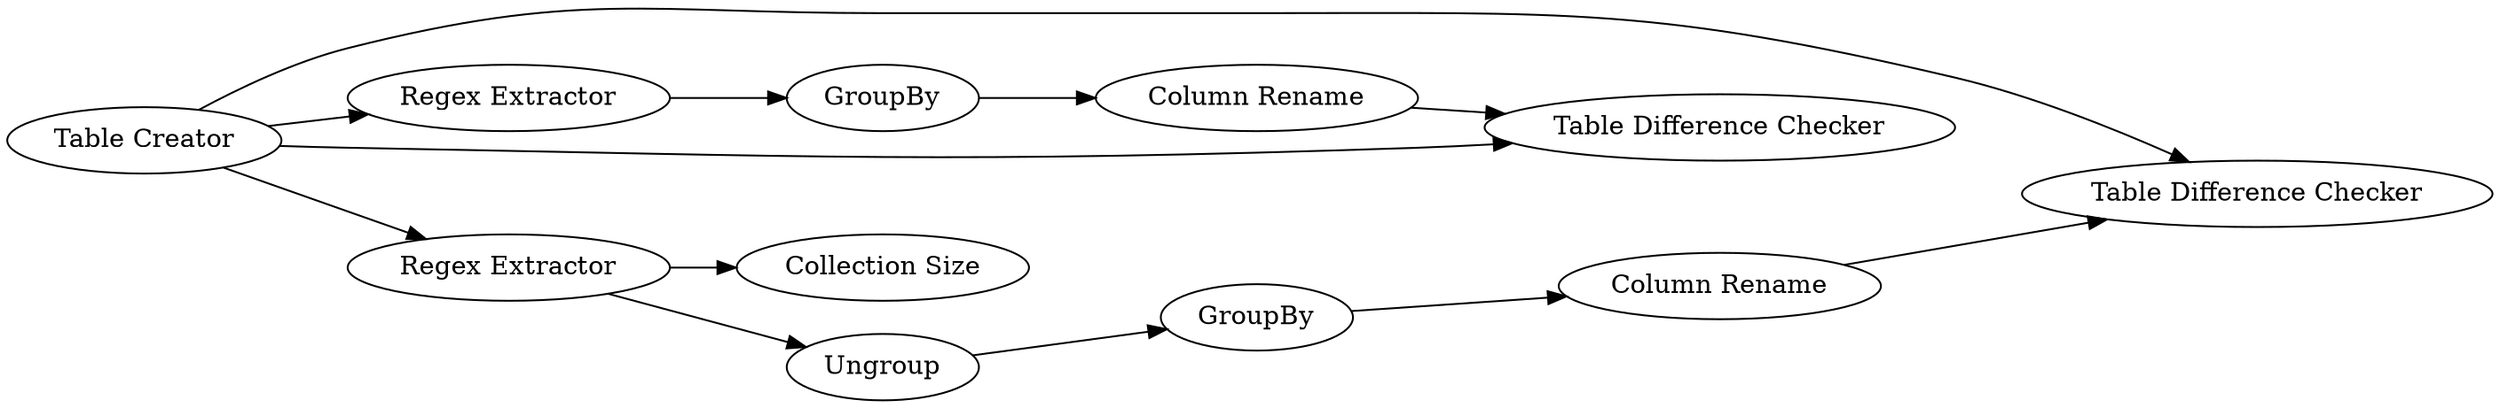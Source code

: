 digraph {
	"-149701901706469844_138" [label="Column Rename"]
	"-149701901706469844_135" [label="Table Difference Checker"]
	"-149701901706469844_130" [label="Regex Extractor"]
	"-149701901706469844_129" [label="Table Creator"]
	"-149701901706469844_137" [label=GroupBy]
	"-149701901706469844_134" [label=GroupBy]
	"-149701901706469844_132" [label="Regex Extractor"]
	"-149701901706469844_139" [label="Table Difference Checker"]
	"-149701901706469844_133" [label=Ungroup]
	"-149701901706469844_136" [label="Column Rename"]
	"-149701901706469844_131" [label="Collection Size"]
	"-149701901706469844_133" -> "-149701901706469844_137"
	"-149701901706469844_138" -> "-149701901706469844_139"
	"-149701901706469844_137" -> "-149701901706469844_138"
	"-149701901706469844_129" -> "-149701901706469844_139"
	"-149701901706469844_130" -> "-149701901706469844_133"
	"-149701901706469844_130" -> "-149701901706469844_131"
	"-149701901706469844_129" -> "-149701901706469844_135"
	"-149701901706469844_129" -> "-149701901706469844_130"
	"-149701901706469844_129" -> "-149701901706469844_132"
	"-149701901706469844_136" -> "-149701901706469844_135"
	"-149701901706469844_134" -> "-149701901706469844_136"
	"-149701901706469844_132" -> "-149701901706469844_134"
	rankdir=LR
}
